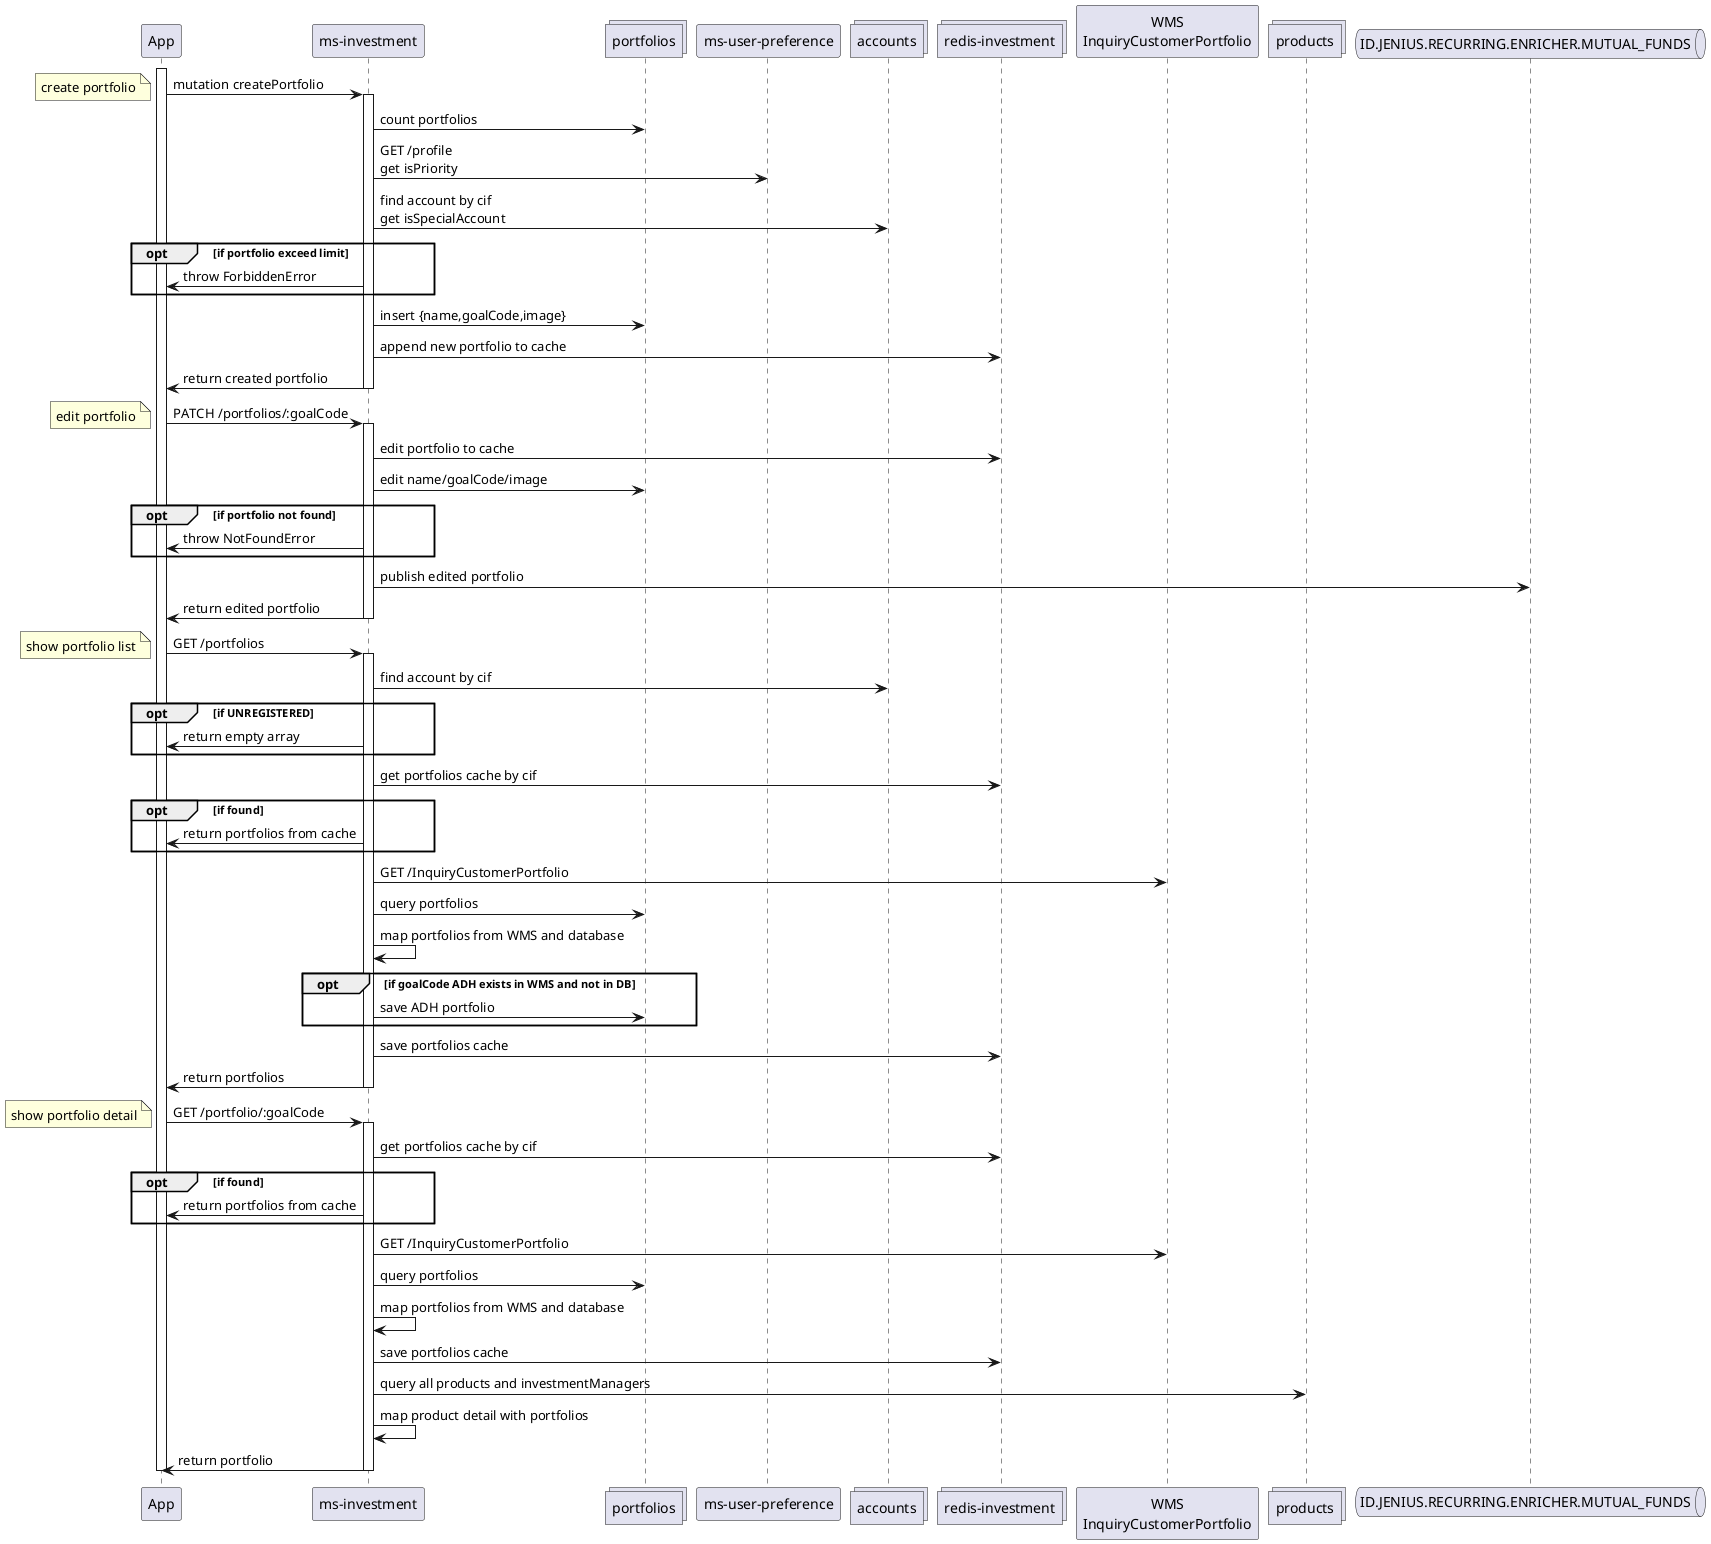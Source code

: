 @startuml portfolio
participant "App" as app
participant "ms-investment" as mi
collections "portfolios" as portfolios
participant "ms-user-preference" as mup
collections "accounts" as accounts
collections "redis-investment" as redis
participant "WMS\nInquiryCustomerPortfolio" as wms
collections "products" as products
queue "ID.JENIUS.RECURRING.ENRICHER.MUTUAL_FUNDS" as kafkaEnricher

activate app
app -> mi: mutation createPortfolio
note left: create portfolio
activate mi
mi -> portfolios: count portfolios
mi -> mup: GET /profile\nget isPriority
mi -> accounts: find account by cif\nget isSpecialAccount
opt if portfolio exceed limit
mi -> app: throw ForbiddenError
end
mi -> portfolios: insert {name,goalCode,image}
mi -> redis: append new portfolio to cache
mi -> app: return created portfolio
deactivate mi

app -> mi: PATCH /portfolios/:goalCode
note left: edit portfolio
activate mi
mi -> redis: edit portfolio to cache
mi -> portfolios: edit name/goalCode/image
opt if portfolio not found
mi -> app: throw NotFoundError
end
mi -> kafkaEnricher: publish edited portfolio
mi -> app: return edited portfolio
deactivate mi

app -> mi: GET /portfolios
note left: show portfolio list
activate mi
mi ->  accounts: find account by cif
opt if UNREGISTERED
mi -> app: return empty array
end
mi -> redis: get portfolios cache by cif
opt if found
mi -> app: return portfolios from cache
end
mi -> wms: GET /InquiryCustomerPortfolio
mi -> portfolios: query portfolios
mi -> mi: map portfolios from WMS and database
opt if goalCode ADH exists in WMS and not in DB
mi -> portfolios: save ADH portfolio
end
mi -> redis: save portfolios cache
mi -> app: return portfolios
deactivate mi

app -> mi: GET /portfolio/:goalCode
note left: show portfolio detail
activate mi
mi -> redis: get portfolios cache by cif
opt if found
mi -> app: return portfolios from cache
end
mi -> wms: GET /InquiryCustomerPortfolio
mi -> portfolios: query portfolios
mi -> mi: map portfolios from WMS and database
mi -> redis: save portfolios cache
mi -> products: query all products and investmentManagers
mi -> mi: map product detail with portfolios
mi -> app: return portfolio
deactivate mi
deactivate app

@enduml